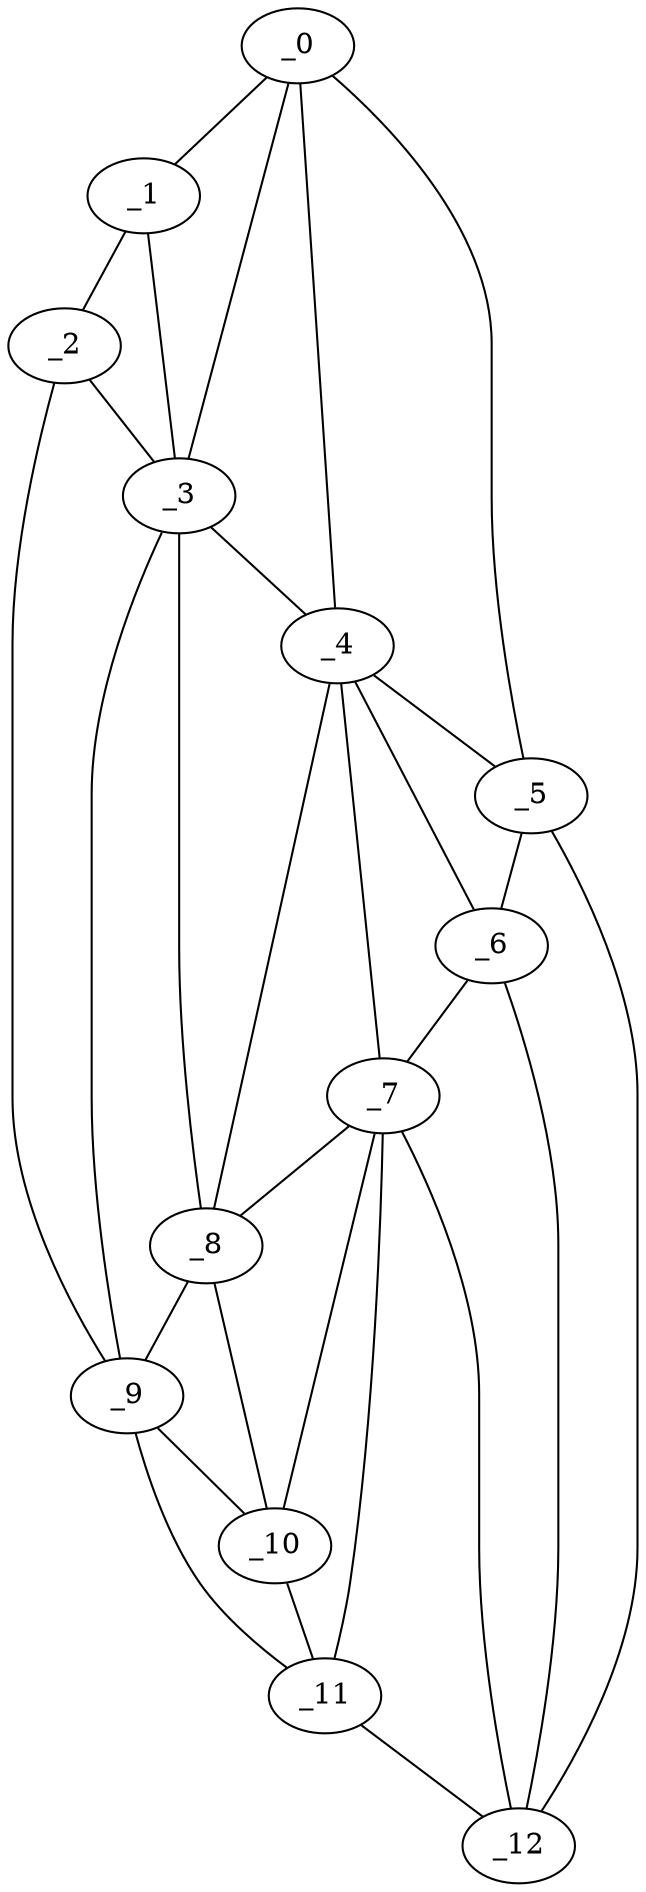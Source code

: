graph "obj41__115.gxl" {
	_0	 [x=27,
		y=79];
	_1	 [x=30,
		y=6];
	_0 -- _1	 [valence=1];
	_3	 [x=69,
		y=34];
	_0 -- _3	 [valence=1];
	_4	 [x=69,
		y=75];
	_0 -- _4	 [valence=2];
	_5	 [x=86,
		y=123];
	_0 -- _5	 [valence=1];
	_2	 [x=66,
		y=6];
	_1 -- _2	 [valence=1];
	_1 -- _3	 [valence=2];
	_2 -- _3	 [valence=1];
	_9	 [x=107,
		y=36];
	_2 -- _9	 [valence=1];
	_3 -- _4	 [valence=2];
	_8	 [x=91,
		y=45];
	_3 -- _8	 [valence=2];
	_3 -- _9	 [valence=2];
	_4 -- _5	 [valence=1];
	_6	 [x=87,
		y=95];
	_4 -- _6	 [valence=2];
	_7	 [x=90,
		y=78];
	_4 -- _7	 [valence=2];
	_4 -- _8	 [valence=1];
	_5 -- _6	 [valence=2];
	_12	 [x=112,
		y=100];
	_5 -- _12	 [valence=1];
	_6 -- _7	 [valence=2];
	_6 -- _12	 [valence=2];
	_7 -- _8	 [valence=1];
	_10	 [x=108,
		y=68];
	_7 -- _10	 [valence=2];
	_11	 [x=112,
		y=72];
	_7 -- _11	 [valence=1];
	_7 -- _12	 [valence=2];
	_8 -- _9	 [valence=1];
	_8 -- _10	 [valence=2];
	_9 -- _10	 [valence=2];
	_9 -- _11	 [valence=1];
	_10 -- _11	 [valence=2];
	_11 -- _12	 [valence=1];
}
